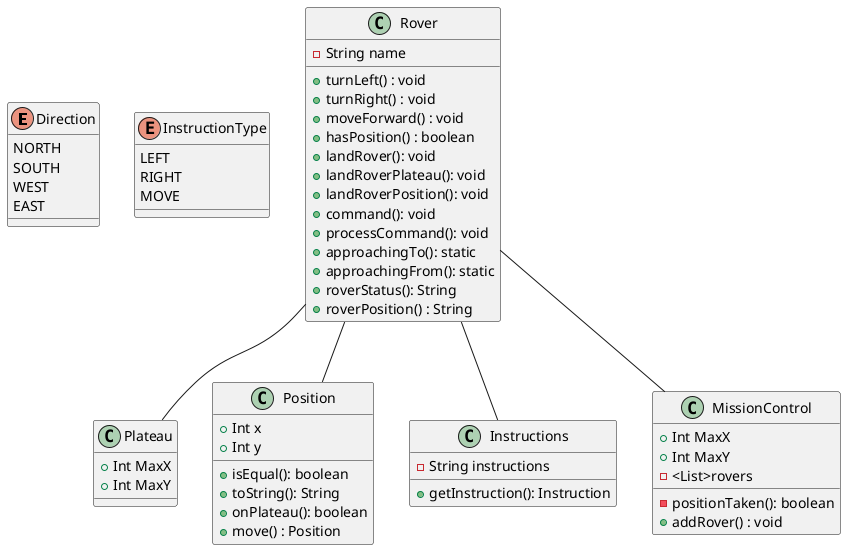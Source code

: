 @startuml

enum Direction {
    NORTH
    SOUTH
    WEST
    EAST
}

enum InstructionType {
    LEFT
    RIGHT
    MOVE
}

class Plateau {
    + Int MaxX
    + Int MaxY

}

class Position {
    + Int x
    + Int y

    +isEqual(): boolean
    +toString(): String
    +onPlateau(): boolean
    +move() : Position
}

class Instructions{
    -String instructions
    +getInstruction(): Instruction

}

class Rover{
    -String name
    +turnLeft() : void
    +turnRight() : void
    +moveForward() : void
    +hasPosition() : boolean
    +landRover(): void
    +landRoverPlateau(): void
    +landRoverPosition(): void
    +command(): void
    +processCommand(): void
    +approachingTo(): static
    +approachingFrom(): static
    +roverStatus(): String
    +roverPosition() : String
}

class MissionControl{
     + Int MaxX
     + Int MaxY
     -<List>rovers

    -positionTaken(): boolean
    +addRover() : void

}

Rover--Instructions
Rover--Position
Rover--Plateau
Rover--MissionControl



@enduml